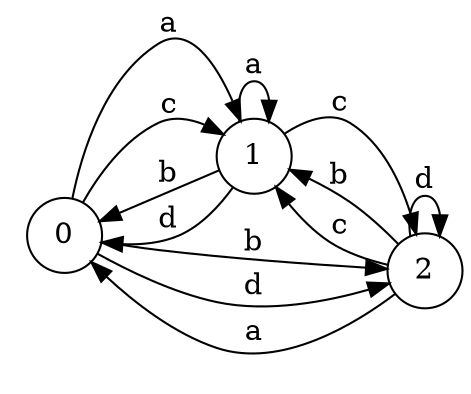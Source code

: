 digraph n3_1 {
__start0 [label="" shape="none"];

rankdir=LR;
size="8,5";

s0 [style="filled", color="black", fillcolor="white" shape="circle", label="0"];
s1 [style="filled", color="black", fillcolor="white" shape="circle", label="1"];
s2 [style="filled", color="black", fillcolor="white" shape="circle", label="2"];
s0 -> s1 [label="a"];
s0 -> s2 [label="b"];
s0 -> s1 [label="c"];
s0 -> s2 [label="d"];
s1 -> s1 [label="a"];
s1 -> s0 [label="b"];
s1 -> s2 [label="c"];
s1 -> s0 [label="d"];
s2 -> s0 [label="a"];
s2 -> s1 [label="b"];
s2 -> s1 [label="c"];
s2 -> s2 [label="d"];

}